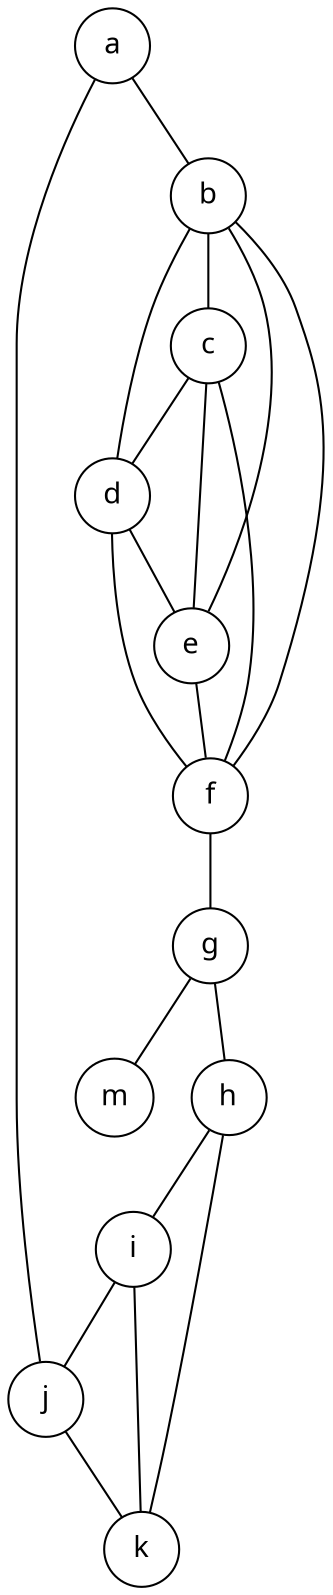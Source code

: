 //! fdp
graph "G" {
    node [fontname="Fira Sans", shape=circle];
    a -- b; a -- j;
    b -- c; b -- d; b -- e; b -- f;
    c -- d; c -- e; c -- f;
    d -- e; d -- f;
    e -- f;
    f -- g;
    g -- h; g -- m;
    h -- i; h -- k;
    i -- j; i -- k;
    j -- k;
    // l;
    // m;
}
